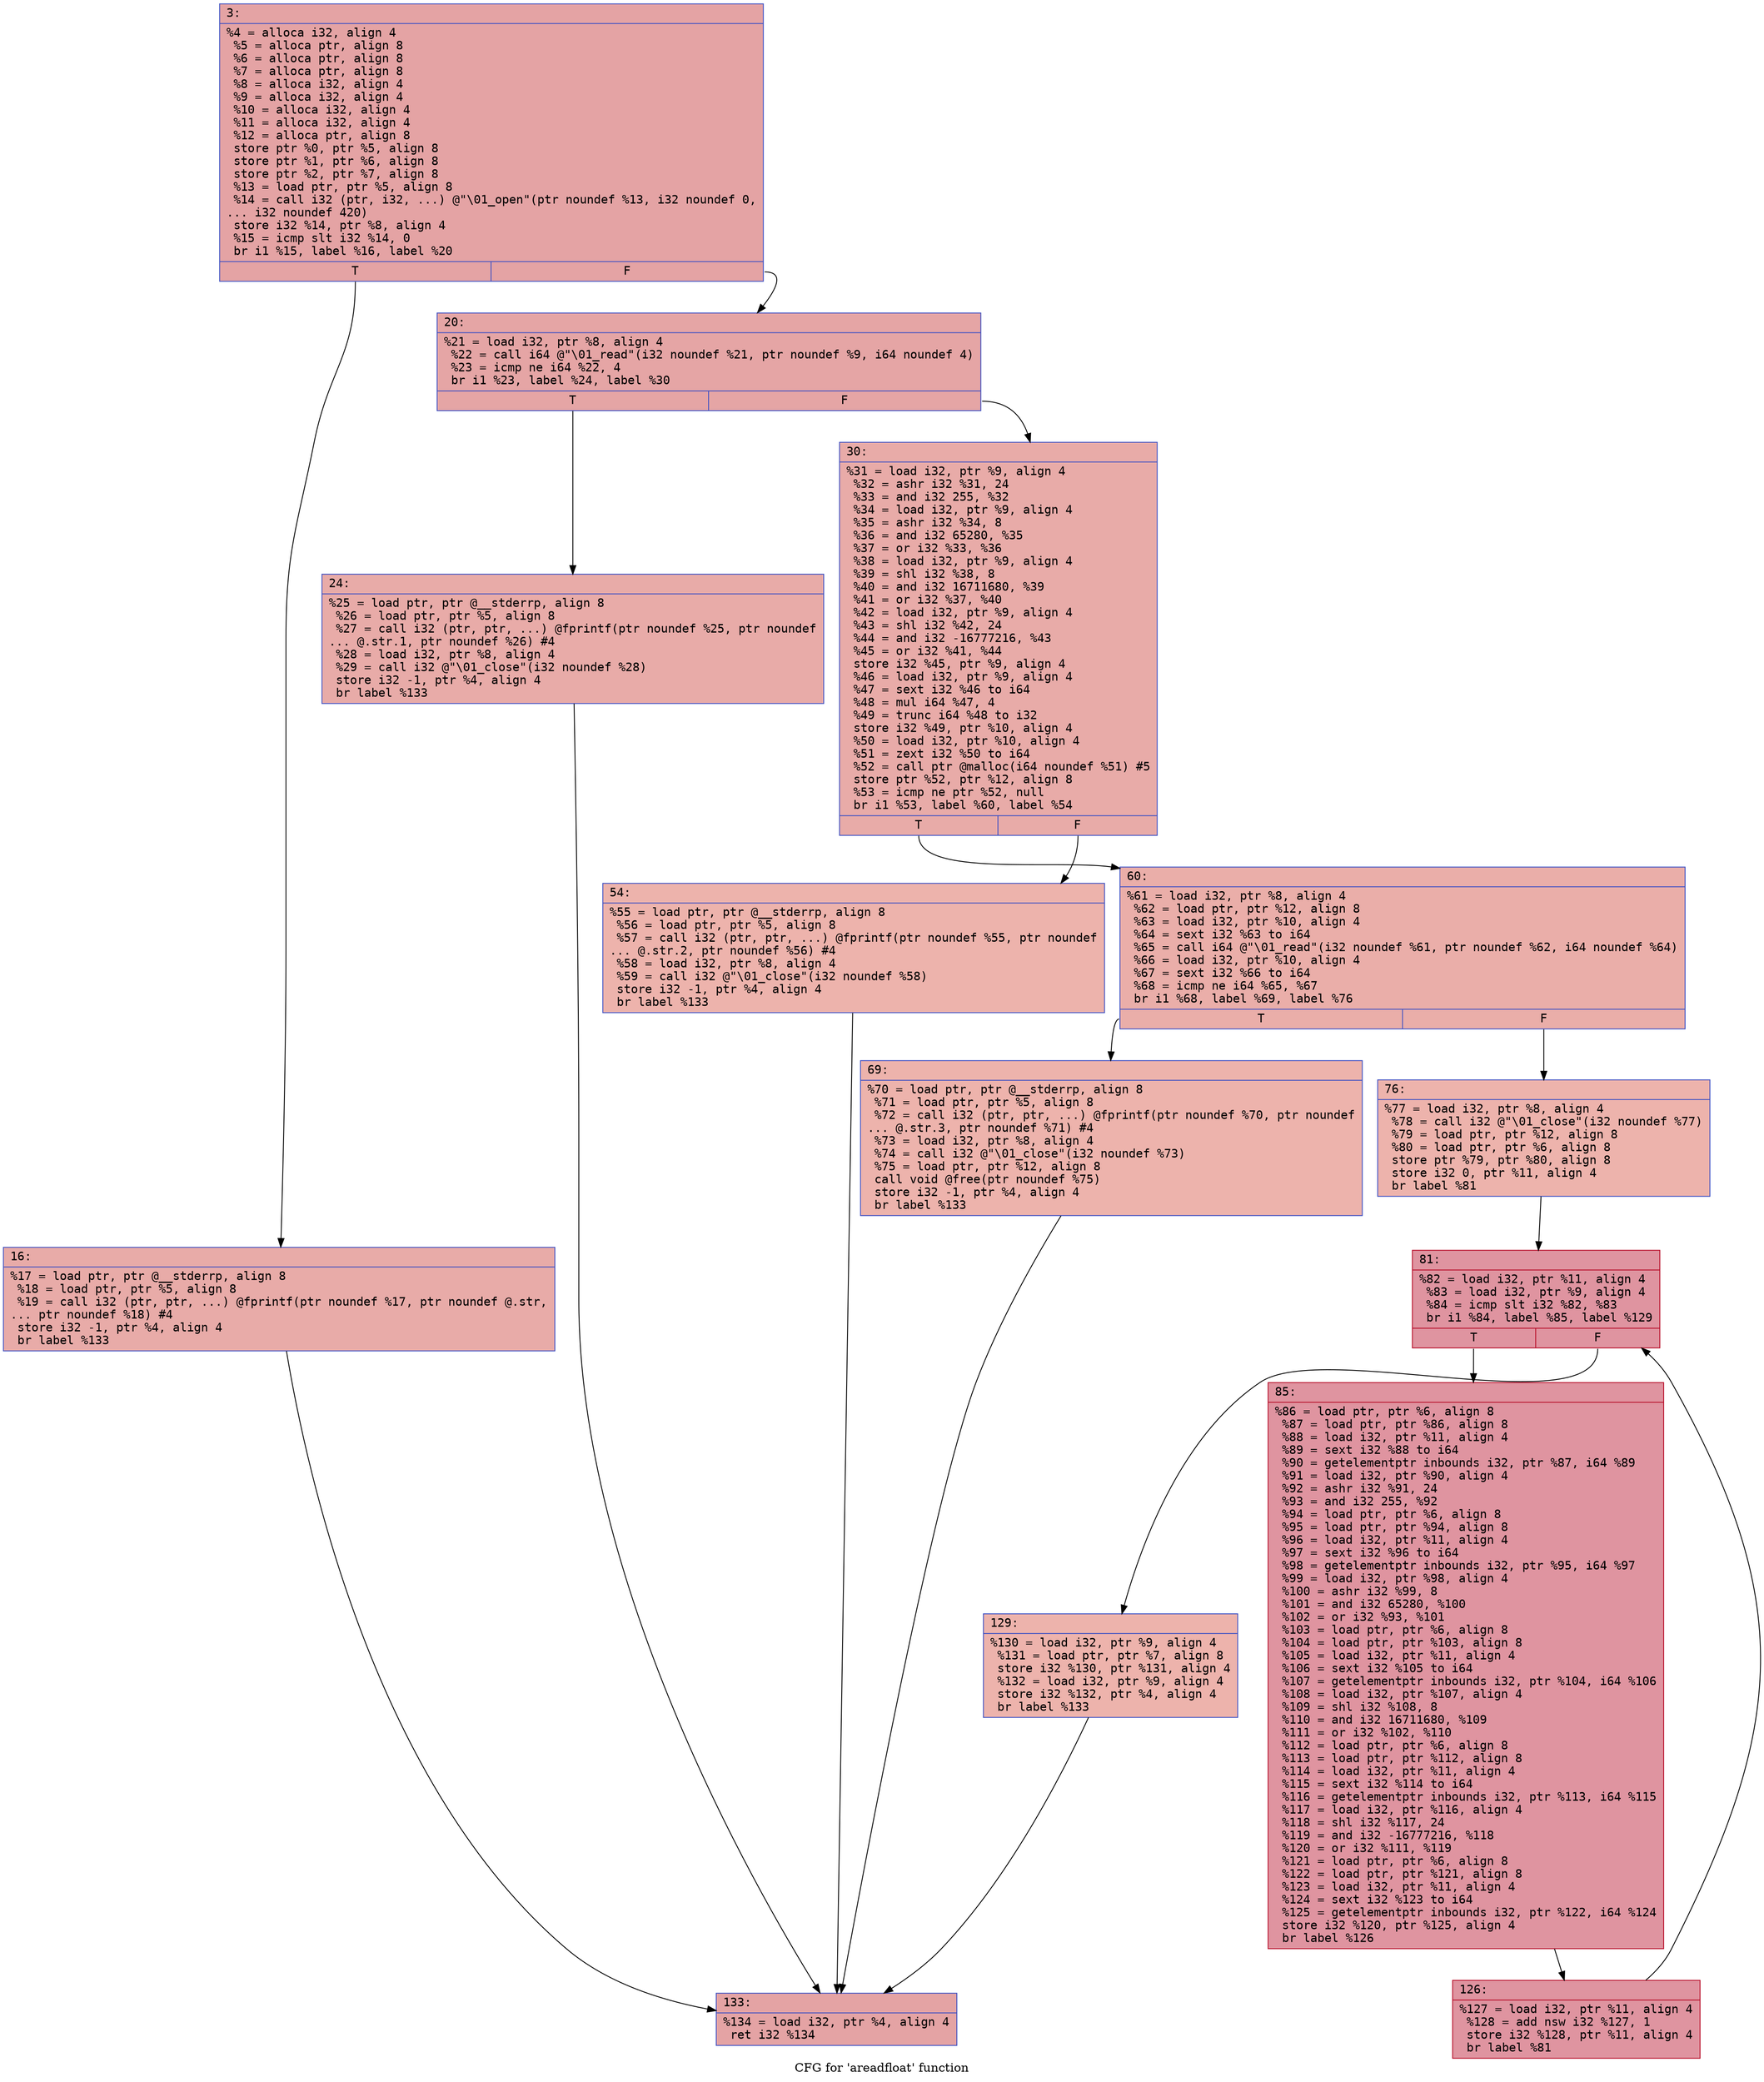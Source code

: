 digraph "CFG for 'areadfloat' function" {
	label="CFG for 'areadfloat' function";

	Node0x600002c8df90 [shape=record,color="#3d50c3ff", style=filled, fillcolor="#c32e3170" fontname="Courier",label="{3:\l|  %4 = alloca i32, align 4\l  %5 = alloca ptr, align 8\l  %6 = alloca ptr, align 8\l  %7 = alloca ptr, align 8\l  %8 = alloca i32, align 4\l  %9 = alloca i32, align 4\l  %10 = alloca i32, align 4\l  %11 = alloca i32, align 4\l  %12 = alloca ptr, align 8\l  store ptr %0, ptr %5, align 8\l  store ptr %1, ptr %6, align 8\l  store ptr %2, ptr %7, align 8\l  %13 = load ptr, ptr %5, align 8\l  %14 = call i32 (ptr, i32, ...) @\"\\01_open\"(ptr noundef %13, i32 noundef 0,\l... i32 noundef 420)\l  store i32 %14, ptr %8, align 4\l  %15 = icmp slt i32 %14, 0\l  br i1 %15, label %16, label %20\l|{<s0>T|<s1>F}}"];
	Node0x600002c8df90:s0 -> Node0x600002c8dfe0[tooltip="3 -> 16\nProbability 37.50%" ];
	Node0x600002c8df90:s1 -> Node0x600002c8e030[tooltip="3 -> 20\nProbability 62.50%" ];
	Node0x600002c8dfe0 [shape=record,color="#3d50c3ff", style=filled, fillcolor="#cc403a70" fontname="Courier",label="{16:\l|  %17 = load ptr, ptr @__stderrp, align 8\l  %18 = load ptr, ptr %5, align 8\l  %19 = call i32 (ptr, ptr, ...) @fprintf(ptr noundef %17, ptr noundef @.str,\l... ptr noundef %18) #4\l  store i32 -1, ptr %4, align 4\l  br label %133\l}"];
	Node0x600002c8dfe0 -> Node0x600002c8e3a0[tooltip="16 -> 133\nProbability 100.00%" ];
	Node0x600002c8e030 [shape=record,color="#3d50c3ff", style=filled, fillcolor="#c5333470" fontname="Courier",label="{20:\l|  %21 = load i32, ptr %8, align 4\l  %22 = call i64 @\"\\01_read\"(i32 noundef %21, ptr noundef %9, i64 noundef 4)\l  %23 = icmp ne i64 %22, 4\l  br i1 %23, label %24, label %30\l|{<s0>T|<s1>F}}"];
	Node0x600002c8e030:s0 -> Node0x600002c8e080[tooltip="20 -> 24\nProbability 50.00%" ];
	Node0x600002c8e030:s1 -> Node0x600002c8e0d0[tooltip="20 -> 30\nProbability 50.00%" ];
	Node0x600002c8e080 [shape=record,color="#3d50c3ff", style=filled, fillcolor="#cc403a70" fontname="Courier",label="{24:\l|  %25 = load ptr, ptr @__stderrp, align 8\l  %26 = load ptr, ptr %5, align 8\l  %27 = call i32 (ptr, ptr, ...) @fprintf(ptr noundef %25, ptr noundef\l... @.str.1, ptr noundef %26) #4\l  %28 = load i32, ptr %8, align 4\l  %29 = call i32 @\"\\01_close\"(i32 noundef %28)\l  store i32 -1, ptr %4, align 4\l  br label %133\l}"];
	Node0x600002c8e080 -> Node0x600002c8e3a0[tooltip="24 -> 133\nProbability 100.00%" ];
	Node0x600002c8e0d0 [shape=record,color="#3d50c3ff", style=filled, fillcolor="#cc403a70" fontname="Courier",label="{30:\l|  %31 = load i32, ptr %9, align 4\l  %32 = ashr i32 %31, 24\l  %33 = and i32 255, %32\l  %34 = load i32, ptr %9, align 4\l  %35 = ashr i32 %34, 8\l  %36 = and i32 65280, %35\l  %37 = or i32 %33, %36\l  %38 = load i32, ptr %9, align 4\l  %39 = shl i32 %38, 8\l  %40 = and i32 16711680, %39\l  %41 = or i32 %37, %40\l  %42 = load i32, ptr %9, align 4\l  %43 = shl i32 %42, 24\l  %44 = and i32 -16777216, %43\l  %45 = or i32 %41, %44\l  store i32 %45, ptr %9, align 4\l  %46 = load i32, ptr %9, align 4\l  %47 = sext i32 %46 to i64\l  %48 = mul i64 %47, 4\l  %49 = trunc i64 %48 to i32\l  store i32 %49, ptr %10, align 4\l  %50 = load i32, ptr %10, align 4\l  %51 = zext i32 %50 to i64\l  %52 = call ptr @malloc(i64 noundef %51) #5\l  store ptr %52, ptr %12, align 8\l  %53 = icmp ne ptr %52, null\l  br i1 %53, label %60, label %54\l|{<s0>T|<s1>F}}"];
	Node0x600002c8e0d0:s0 -> Node0x600002c8e170[tooltip="30 -> 60\nProbability 62.50%" ];
	Node0x600002c8e0d0:s1 -> Node0x600002c8e120[tooltip="30 -> 54\nProbability 37.50%" ];
	Node0x600002c8e120 [shape=record,color="#3d50c3ff", style=filled, fillcolor="#d6524470" fontname="Courier",label="{54:\l|  %55 = load ptr, ptr @__stderrp, align 8\l  %56 = load ptr, ptr %5, align 8\l  %57 = call i32 (ptr, ptr, ...) @fprintf(ptr noundef %55, ptr noundef\l... @.str.2, ptr noundef %56) #4\l  %58 = load i32, ptr %8, align 4\l  %59 = call i32 @\"\\01_close\"(i32 noundef %58)\l  store i32 -1, ptr %4, align 4\l  br label %133\l}"];
	Node0x600002c8e120 -> Node0x600002c8e3a0[tooltip="54 -> 133\nProbability 100.00%" ];
	Node0x600002c8e170 [shape=record,color="#3d50c3ff", style=filled, fillcolor="#d0473d70" fontname="Courier",label="{60:\l|  %61 = load i32, ptr %8, align 4\l  %62 = load ptr, ptr %12, align 8\l  %63 = load i32, ptr %10, align 4\l  %64 = sext i32 %63 to i64\l  %65 = call i64 @\"\\01_read\"(i32 noundef %61, ptr noundef %62, i64 noundef %64)\l  %66 = load i32, ptr %10, align 4\l  %67 = sext i32 %66 to i64\l  %68 = icmp ne i64 %65, %67\l  br i1 %68, label %69, label %76\l|{<s0>T|<s1>F}}"];
	Node0x600002c8e170:s0 -> Node0x600002c8e1c0[tooltip="60 -> 69\nProbability 50.00%" ];
	Node0x600002c8e170:s1 -> Node0x600002c8e210[tooltip="60 -> 76\nProbability 50.00%" ];
	Node0x600002c8e1c0 [shape=record,color="#3d50c3ff", style=filled, fillcolor="#d6524470" fontname="Courier",label="{69:\l|  %70 = load ptr, ptr @__stderrp, align 8\l  %71 = load ptr, ptr %5, align 8\l  %72 = call i32 (ptr, ptr, ...) @fprintf(ptr noundef %70, ptr noundef\l... @.str.3, ptr noundef %71) #4\l  %73 = load i32, ptr %8, align 4\l  %74 = call i32 @\"\\01_close\"(i32 noundef %73)\l  %75 = load ptr, ptr %12, align 8\l  call void @free(ptr noundef %75)\l  store i32 -1, ptr %4, align 4\l  br label %133\l}"];
	Node0x600002c8e1c0 -> Node0x600002c8e3a0[tooltip="69 -> 133\nProbability 100.00%" ];
	Node0x600002c8e210 [shape=record,color="#3d50c3ff", style=filled, fillcolor="#d6524470" fontname="Courier",label="{76:\l|  %77 = load i32, ptr %8, align 4\l  %78 = call i32 @\"\\01_close\"(i32 noundef %77)\l  %79 = load ptr, ptr %12, align 8\l  %80 = load ptr, ptr %6, align 8\l  store ptr %79, ptr %80, align 8\l  store i32 0, ptr %11, align 4\l  br label %81\l}"];
	Node0x600002c8e210 -> Node0x600002c8e260[tooltip="76 -> 81\nProbability 100.00%" ];
	Node0x600002c8e260 [shape=record,color="#b70d28ff", style=filled, fillcolor="#b70d2870" fontname="Courier",label="{81:\l|  %82 = load i32, ptr %11, align 4\l  %83 = load i32, ptr %9, align 4\l  %84 = icmp slt i32 %82, %83\l  br i1 %84, label %85, label %129\l|{<s0>T|<s1>F}}"];
	Node0x600002c8e260:s0 -> Node0x600002c8e2b0[tooltip="81 -> 85\nProbability 96.88%" ];
	Node0x600002c8e260:s1 -> Node0x600002c8e350[tooltip="81 -> 129\nProbability 3.12%" ];
	Node0x600002c8e2b0 [shape=record,color="#b70d28ff", style=filled, fillcolor="#b70d2870" fontname="Courier",label="{85:\l|  %86 = load ptr, ptr %6, align 8\l  %87 = load ptr, ptr %86, align 8\l  %88 = load i32, ptr %11, align 4\l  %89 = sext i32 %88 to i64\l  %90 = getelementptr inbounds i32, ptr %87, i64 %89\l  %91 = load i32, ptr %90, align 4\l  %92 = ashr i32 %91, 24\l  %93 = and i32 255, %92\l  %94 = load ptr, ptr %6, align 8\l  %95 = load ptr, ptr %94, align 8\l  %96 = load i32, ptr %11, align 4\l  %97 = sext i32 %96 to i64\l  %98 = getelementptr inbounds i32, ptr %95, i64 %97\l  %99 = load i32, ptr %98, align 4\l  %100 = ashr i32 %99, 8\l  %101 = and i32 65280, %100\l  %102 = or i32 %93, %101\l  %103 = load ptr, ptr %6, align 8\l  %104 = load ptr, ptr %103, align 8\l  %105 = load i32, ptr %11, align 4\l  %106 = sext i32 %105 to i64\l  %107 = getelementptr inbounds i32, ptr %104, i64 %106\l  %108 = load i32, ptr %107, align 4\l  %109 = shl i32 %108, 8\l  %110 = and i32 16711680, %109\l  %111 = or i32 %102, %110\l  %112 = load ptr, ptr %6, align 8\l  %113 = load ptr, ptr %112, align 8\l  %114 = load i32, ptr %11, align 4\l  %115 = sext i32 %114 to i64\l  %116 = getelementptr inbounds i32, ptr %113, i64 %115\l  %117 = load i32, ptr %116, align 4\l  %118 = shl i32 %117, 24\l  %119 = and i32 -16777216, %118\l  %120 = or i32 %111, %119\l  %121 = load ptr, ptr %6, align 8\l  %122 = load ptr, ptr %121, align 8\l  %123 = load i32, ptr %11, align 4\l  %124 = sext i32 %123 to i64\l  %125 = getelementptr inbounds i32, ptr %122, i64 %124\l  store i32 %120, ptr %125, align 4\l  br label %126\l}"];
	Node0x600002c8e2b0 -> Node0x600002c8e300[tooltip="85 -> 126\nProbability 100.00%" ];
	Node0x600002c8e300 [shape=record,color="#b70d28ff", style=filled, fillcolor="#b70d2870" fontname="Courier",label="{126:\l|  %127 = load i32, ptr %11, align 4\l  %128 = add nsw i32 %127, 1\l  store i32 %128, ptr %11, align 4\l  br label %81\l}"];
	Node0x600002c8e300 -> Node0x600002c8e260[tooltip="126 -> 81\nProbability 100.00%" ];
	Node0x600002c8e350 [shape=record,color="#3d50c3ff", style=filled, fillcolor="#d6524470" fontname="Courier",label="{129:\l|  %130 = load i32, ptr %9, align 4\l  %131 = load ptr, ptr %7, align 8\l  store i32 %130, ptr %131, align 4\l  %132 = load i32, ptr %9, align 4\l  store i32 %132, ptr %4, align 4\l  br label %133\l}"];
	Node0x600002c8e350 -> Node0x600002c8e3a0[tooltip="129 -> 133\nProbability 100.00%" ];
	Node0x600002c8e3a0 [shape=record,color="#3d50c3ff", style=filled, fillcolor="#c32e3170" fontname="Courier",label="{133:\l|  %134 = load i32, ptr %4, align 4\l  ret i32 %134\l}"];
}
